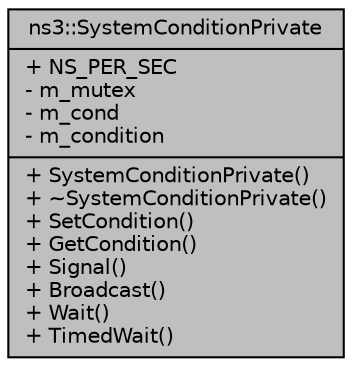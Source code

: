 digraph "ns3::SystemConditionPrivate"
{
  edge [fontname="Helvetica",fontsize="10",labelfontname="Helvetica",labelfontsize="10"];
  node [fontname="Helvetica",fontsize="10",shape=record];
  Node1 [label="{ns3::SystemConditionPrivate\n|+ NS_PER_SEC\l- m_mutex\l- m_cond\l- m_condition\l|+ SystemConditionPrivate()\l+ ~SystemConditionPrivate()\l+ SetCondition()\l+ GetCondition()\l+ Signal()\l+ Broadcast()\l+ Wait()\l+ TimedWait()\l}",height=0.2,width=0.4,color="black", fillcolor="grey75", style="filled", fontcolor="black"];
}
